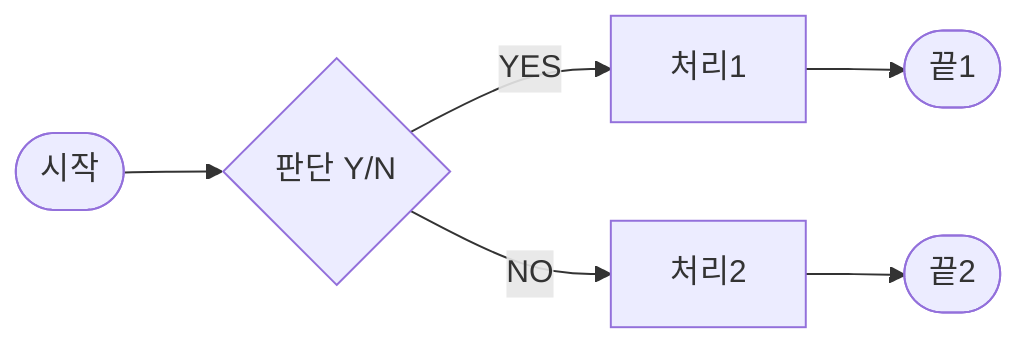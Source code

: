 graph LR
A([시작]);B_1([끝1]);B_2([끝2]);C{판단 Y/N};D[처리1];E[처리2]
A-->C
C--YES-->D
C--NO-->E
D-->B_1
E-->B_2